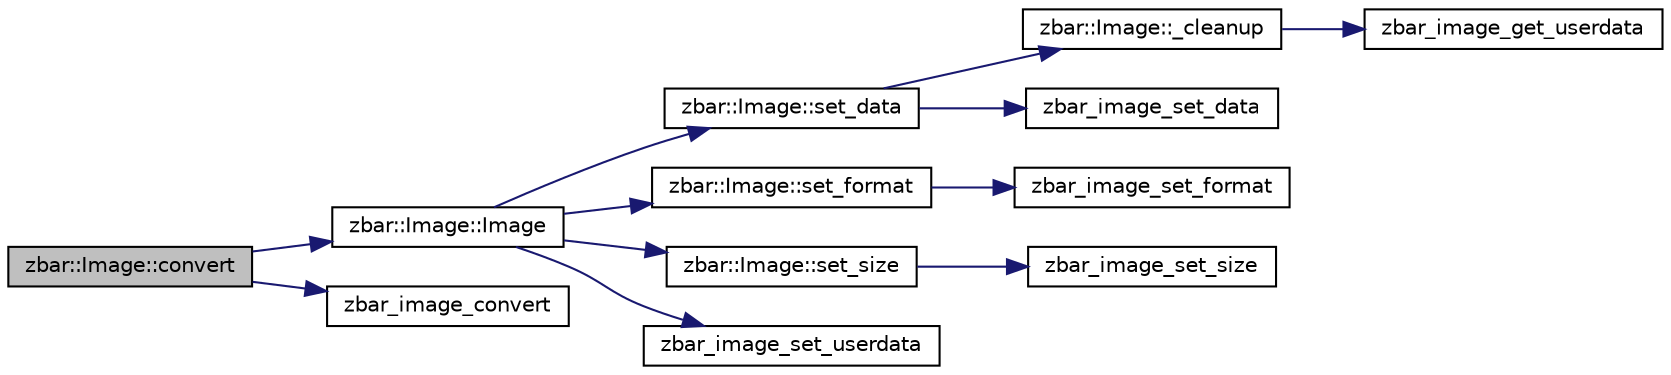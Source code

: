 digraph G
{
  edge [fontname="Helvetica",fontsize="10",labelfontname="Helvetica",labelfontsize="10"];
  node [fontname="Helvetica",fontsize="10",shape=record];
  rankdir=LR;
  Node1 [label="zbar::Image::convert",height=0.2,width=0.4,color="black", fillcolor="grey75", style="filled" fontcolor="black"];
  Node1 -> Node2 [color="midnightblue",fontsize="10",style="solid",fontname="Helvetica"];
  Node2 [label="zbar::Image::Image",height=0.2,width=0.4,color="black", fillcolor="white", style="filled",URL="$classzbar_1_1_image.html#a5134e2e814da0d0070ef165898980848"];
  Node2 -> Node3 [color="midnightblue",fontsize="10",style="solid",fontname="Helvetica"];
  Node3 [label="zbar::Image::set_data",height=0.2,width=0.4,color="black", fillcolor="white", style="filled",URL="$classzbar_1_1_image.html#a1db3cac943272e545733eb691cf225b0"];
  Node3 -> Node4 [color="midnightblue",fontsize="10",style="solid",fontname="Helvetica"];
  Node4 [label="zbar::Image::_cleanup",height=0.2,width=0.4,color="black", fillcolor="white", style="filled",URL="$classzbar_1_1_image.html#af7ff5ded01bb5f76556e845a5a2c745b"];
  Node4 -> Node5 [color="midnightblue",fontsize="10",style="solid",fontname="Helvetica"];
  Node5 [label="zbar_image_get_userdata",height=0.2,width=0.4,color="black", fillcolor="white", style="filled",URL="$zbar_8h.html#a2160007203865c732f4232beb8e98a2a"];
  Node3 -> Node6 [color="midnightblue",fontsize="10",style="solid",fontname="Helvetica"];
  Node6 [label="zbar_image_set_data",height=0.2,width=0.4,color="black", fillcolor="white", style="filled",URL="$zbar_8h.html#a1aaa31e5ea4b32d7a78db41c682d00a1"];
  Node2 -> Node7 [color="midnightblue",fontsize="10",style="solid",fontname="Helvetica"];
  Node7 [label="zbar::Image::set_format",height=0.2,width=0.4,color="black", fillcolor="white", style="filled",URL="$classzbar_1_1_image.html#afd64e442ee189ab81f407cbfb7bcd42a"];
  Node7 -> Node8 [color="midnightblue",fontsize="10",style="solid",fontname="Helvetica"];
  Node8 [label="zbar_image_set_format",height=0.2,width=0.4,color="black", fillcolor="white", style="filled",URL="$zbar_8h.html#adfa852ed65ec2a4996a2c9343179b9cc"];
  Node2 -> Node9 [color="midnightblue",fontsize="10",style="solid",fontname="Helvetica"];
  Node9 [label="zbar::Image::set_size",height=0.2,width=0.4,color="black", fillcolor="white", style="filled",URL="$classzbar_1_1_image.html#a7d1afd590e0d2910c142ae456aa664f3"];
  Node9 -> Node10 [color="midnightblue",fontsize="10",style="solid",fontname="Helvetica"];
  Node10 [label="zbar_image_set_size",height=0.2,width=0.4,color="black", fillcolor="white", style="filled",URL="$zbar_8h.html#a0cd24661b997e7d8901d4f03617f0a10"];
  Node2 -> Node11 [color="midnightblue",fontsize="10",style="solid",fontname="Helvetica"];
  Node11 [label="zbar_image_set_userdata",height=0.2,width=0.4,color="black", fillcolor="white", style="filled",URL="$zbar_8h.html#a8b3fb35e0ac3dd7e0aa9bf24f9907544"];
  Node1 -> Node12 [color="midnightblue",fontsize="10",style="solid",fontname="Helvetica"];
  Node12 [label="zbar_image_convert",height=0.2,width=0.4,color="black", fillcolor="white", style="filled",URL="$zbar_8h.html#a8a9698ea5b63d3345b6abdf3e5176bb1"];
}
